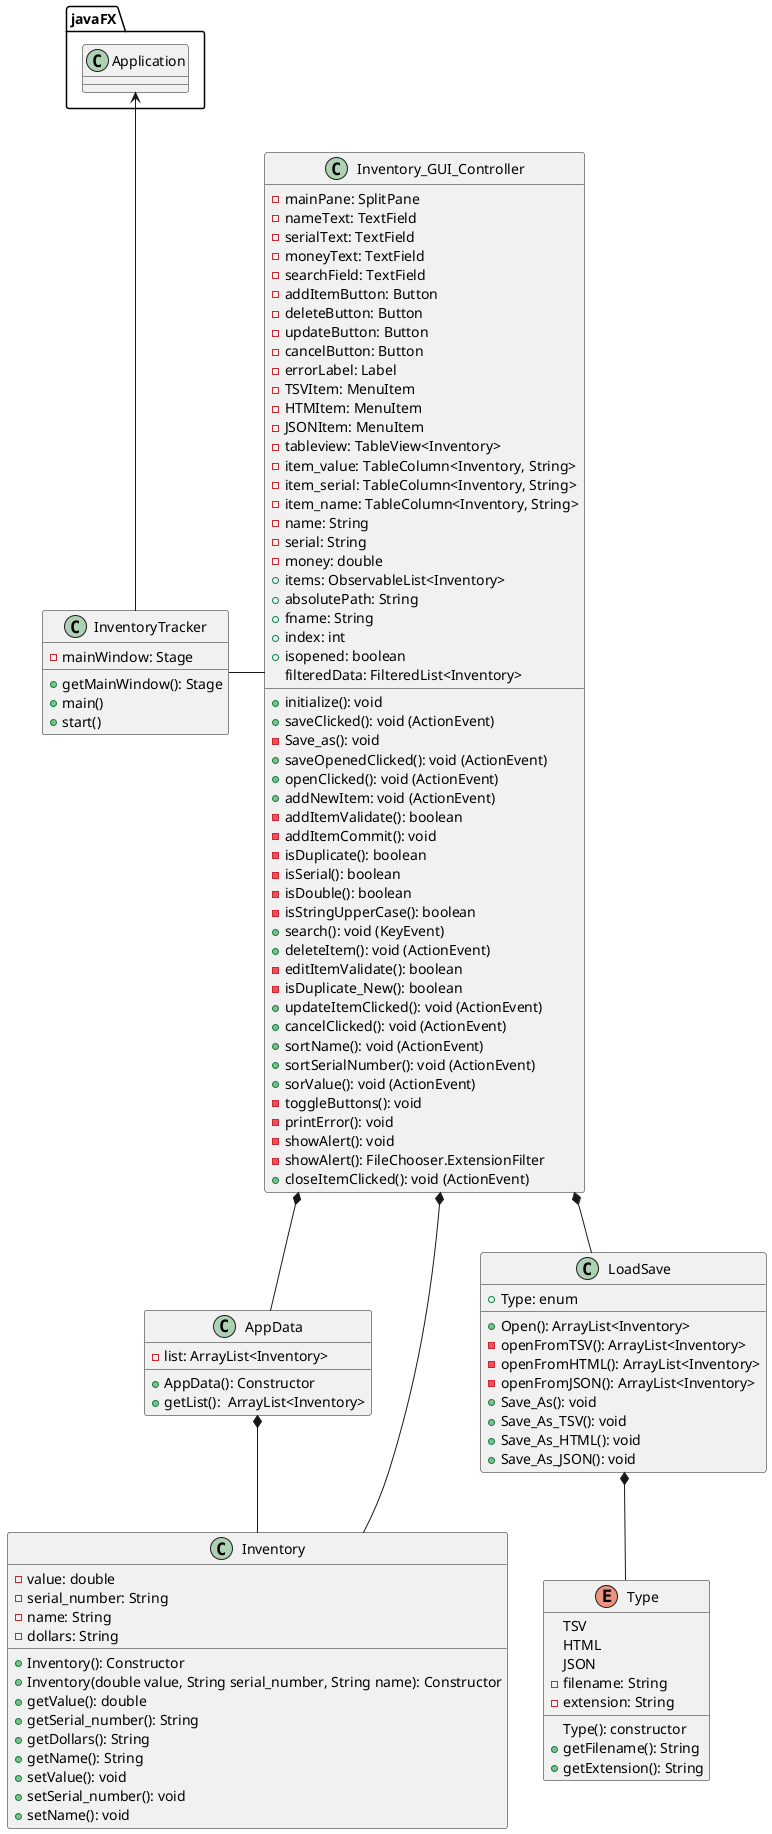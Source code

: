 @startuml
'https://plantuml.com/sequence-diagram

class InventoryTracker
{
-mainWindow: Stage
+getMainWindow(): Stage
+main()
+start()
}

class AppData
{
-list: ArrayList<Inventory>
+AppData(): Constructor
+getList():  ArrayList<Inventory>
}

class Inventory
{
-value: double
-serial_number: String
-name: String
-dollars: String
+Inventory(): Constructor
+Inventory(double value, String serial_number, String name): Constructor
+getValue(): double
+getSerial_number(): String
+getDollars(): String
+getName(): String
+setValue(): void
+setSerial_number(): void
+setName(): void
}

enum Type
{
TSV
HTML
JSON
-filename: String
-extension: String
Type(): constructor
+getFilename(): String
+getExtension(): String
}

class LoadSave
{
+Type: enum
+Open(): ArrayList<Inventory>
-openFromTSV(): ArrayList<Inventory>
-openFromHTML(): ArrayList<Inventory>
-openFromJSON(): ArrayList<Inventory>
+Save_As(): void
+Save_As_TSV(): void
+Save_As_HTML(): void
+Save_As_JSON(): void

}

class Inventory_GUI_Controller
{
-mainPane: SplitPane
-nameText: TextField
-serialText: TextField
-moneyText: TextField
-searchField: TextField
-addItemButton: Button
-deleteButton: Button
-updateButton: Button
-cancelButton: Button
-errorLabel: Label
-TSVItem: MenuItem
-HTMItem: MenuItem
-JSONItem: MenuItem
-tableview: TableView<Inventory>
-item_value: TableColumn<Inventory, String>
-item_serial: TableColumn<Inventory, String>
-item_name: TableColumn<Inventory, String>
-name: String
-serial: String
-money: double
+items: ObservableList<Inventory>
+absolutePath: String
+fname: String
+index: int
+isopened: boolean
filteredData: FilteredList<Inventory>
+initialize(): void
+saveClicked(): void (ActionEvent)
-Save_as(): void
+saveOpenedClicked(): void (ActionEvent)
+openClicked(): void (ActionEvent)
+addNewItem: void (ActionEvent)
-addItemValidate(): boolean
-addItemCommit(): void
-isDuplicate(): boolean
-isSerial(): boolean
-isDouble(): boolean
-isStringUpperCase(): boolean
+search(): void (KeyEvent)
+deleteItem(): void (ActionEvent)
-editItemValidate(): boolean
-isDuplicate_New(): boolean
+updateItemClicked(): void (ActionEvent)
+cancelClicked(): void (ActionEvent)
+sortName(): void (ActionEvent)
+sortSerialNumber(): void (ActionEvent)
+sorValue(): void (ActionEvent)
-toggleButtons(): void
-printError(): void
-showAlert(): void
-showAlert(): FileChooser.ExtensionFilter
+closeItemClicked(): void (ActionEvent)
}


javaFX.Application <-- InventoryTracker
InventoryTracker - Inventory_GUI_Controller
AppData *-- Inventory
Inventory_GUI_Controller *-- Inventory
Inventory_GUI_Controller *-- AppData
Inventory_GUI_Controller *-- LoadSave
LoadSave *-- Type
@enduml